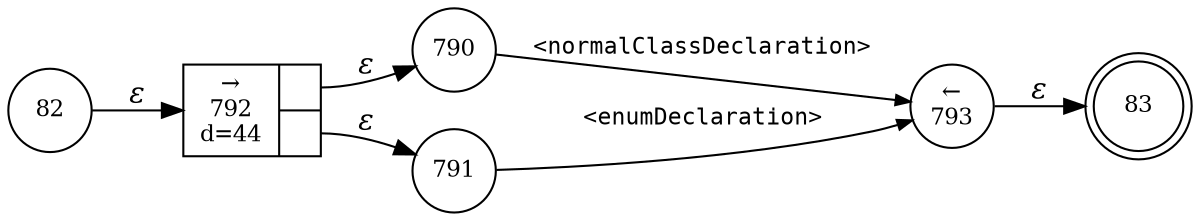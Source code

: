 digraph ATN {
rankdir=LR;
s83[fontsize=11, label="83", shape=doublecircle, fixedsize=true, width=.6];
s82[fontsize=11,label="82", shape=circle, fixedsize=true, width=.55, peripheries=1];
s790[fontsize=11,label="790", shape=circle, fixedsize=true, width=.55, peripheries=1];
s791[fontsize=11,label="791", shape=circle, fixedsize=true, width=.55, peripheries=1];
s792[fontsize=11,label="{&rarr;\n792\nd=44|{<p0>|<p1>}}", shape=record, fixedsize=false, peripheries=1];
s793[fontsize=11,label="&larr;\n793", shape=circle, fixedsize=true, width=.55, peripheries=1];
s82 -> s792 [fontname="Times-Italic", label="&epsilon;"];
s792:p0 -> s790 [fontname="Times-Italic", label="&epsilon;"];
s792:p1 -> s791 [fontname="Times-Italic", label="&epsilon;"];
s790 -> s793 [fontsize=11, fontname="Courier", arrowsize=.7, label = "<normalClassDeclaration>", arrowhead = normal];
s791 -> s793 [fontsize=11, fontname="Courier", arrowsize=.7, label = "<enumDeclaration>", arrowhead = normal];
s793 -> s83 [fontname="Times-Italic", label="&epsilon;"];
}
